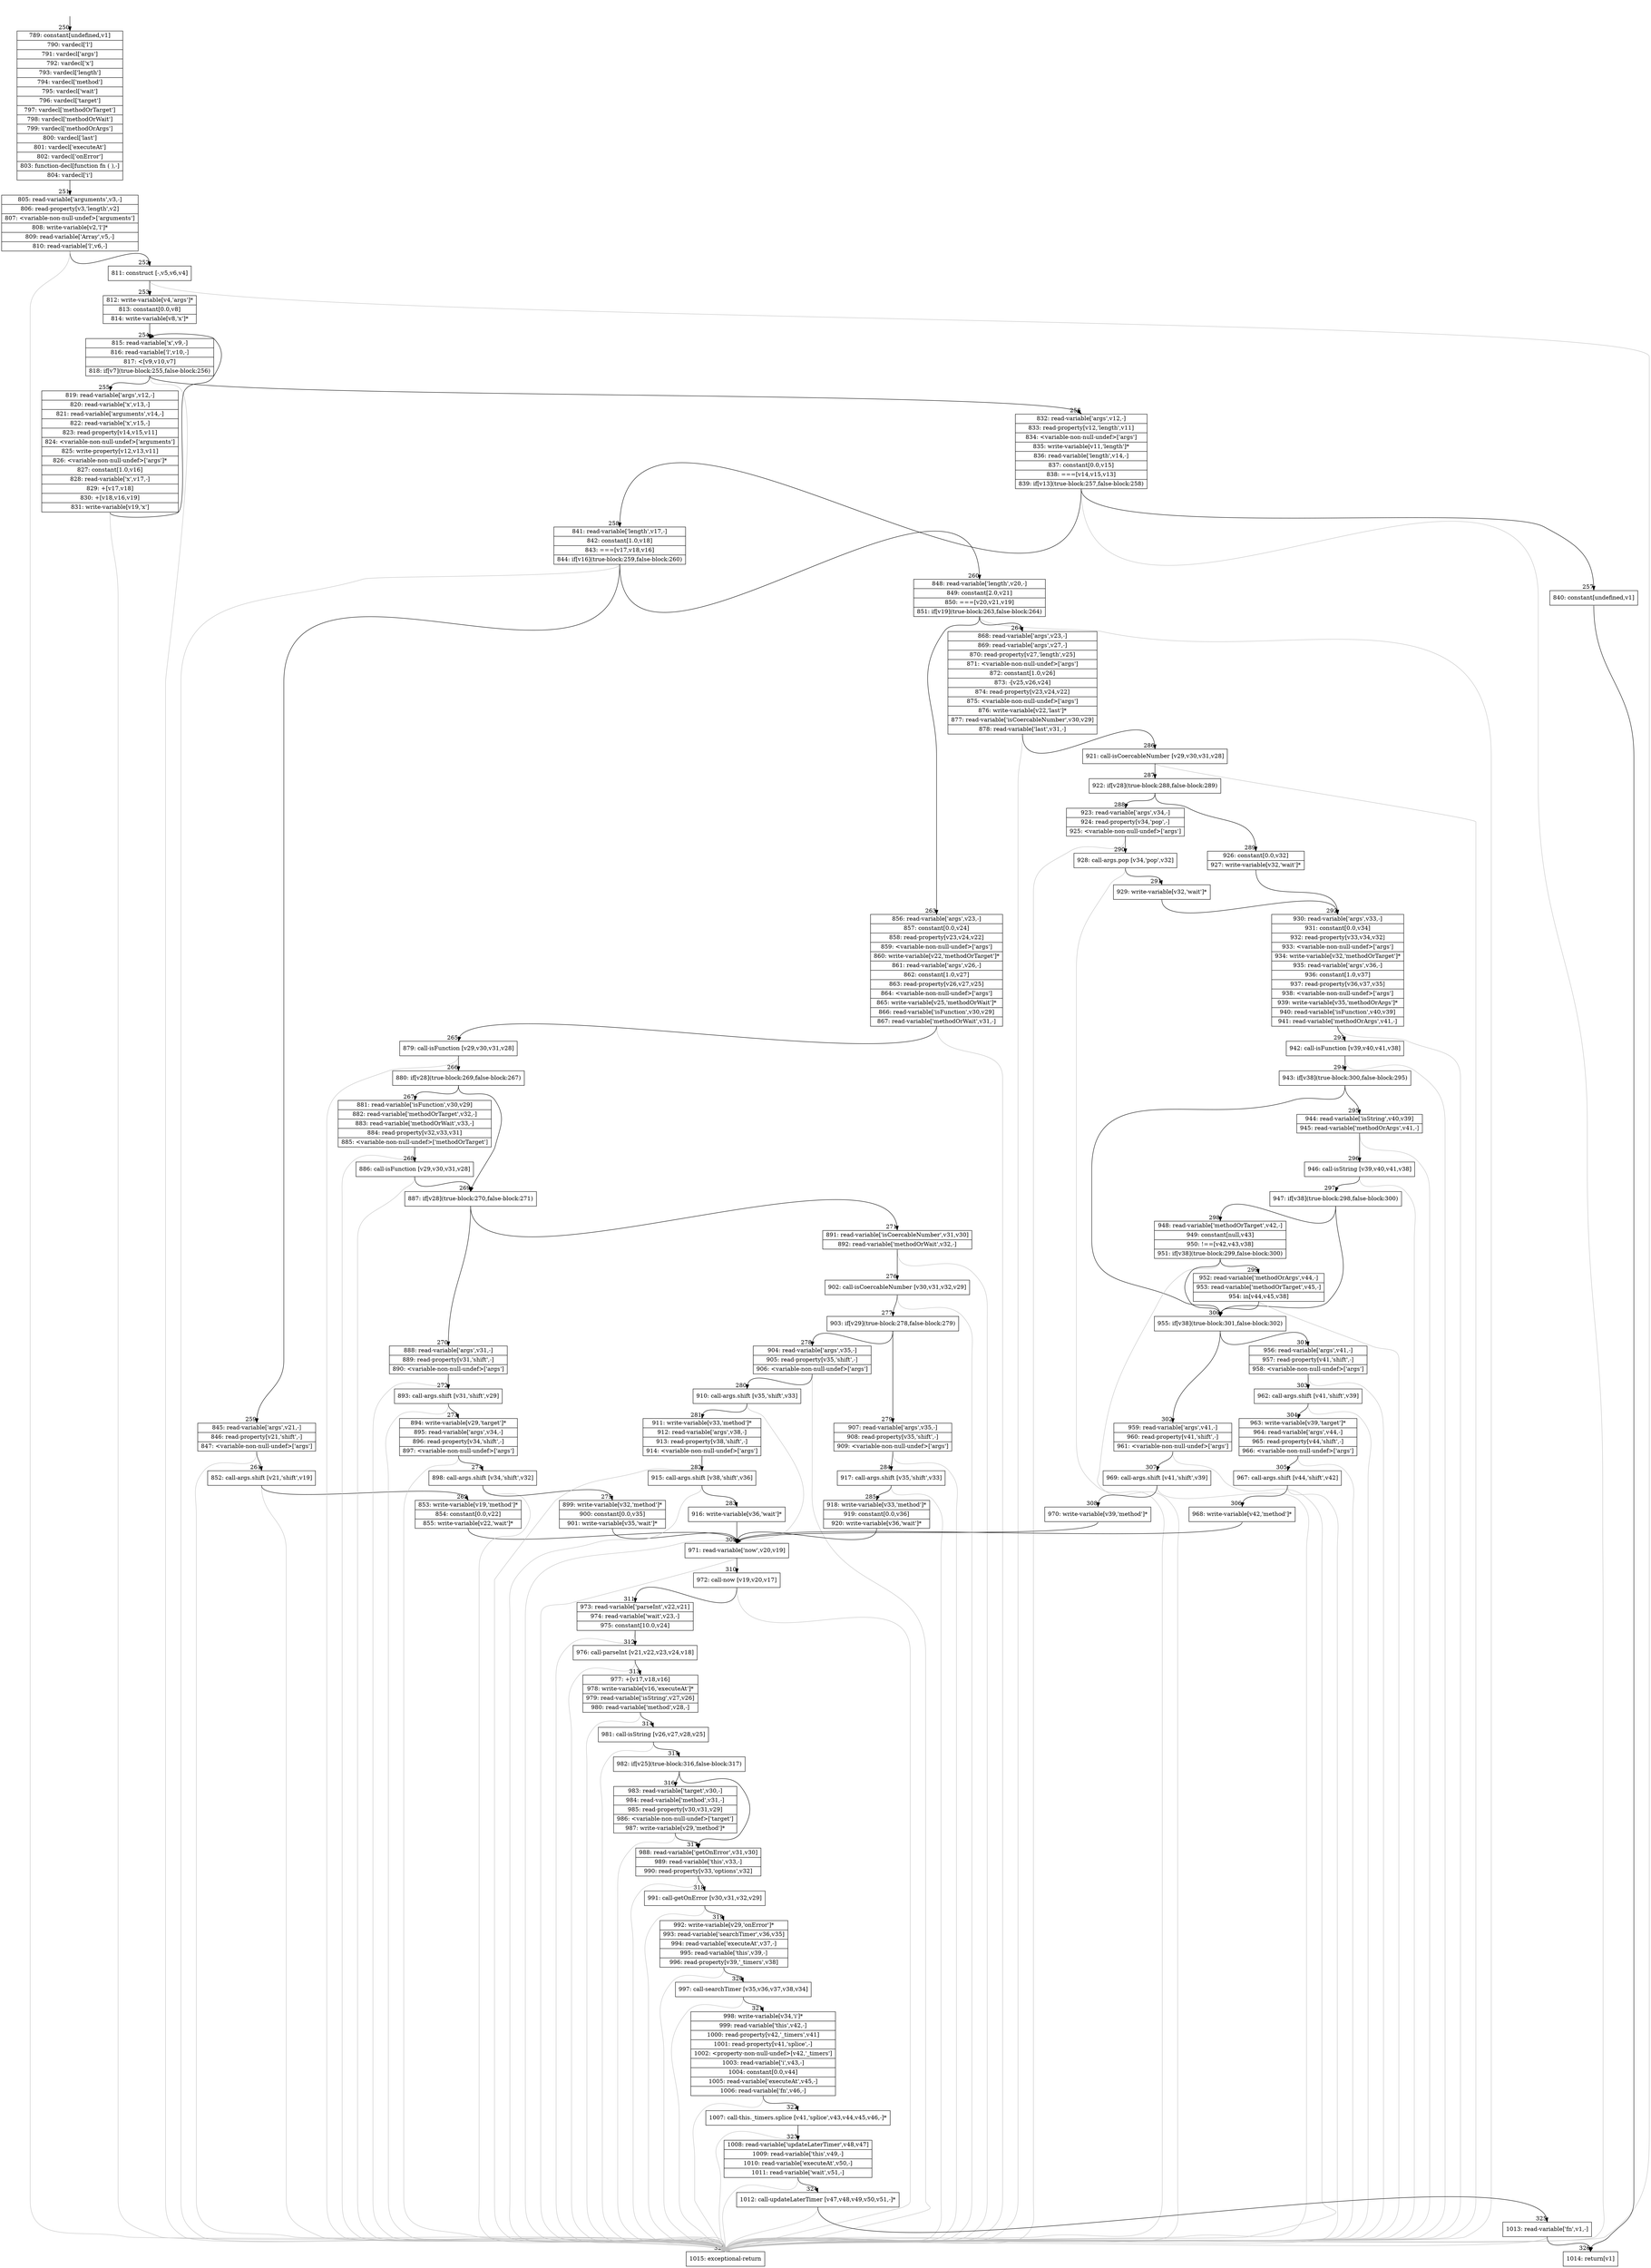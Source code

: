 digraph {
rankdir="TD"
BB_entry15[shape=none,label=""];
BB_entry15 -> BB250 [tailport=s, headport=n, headlabel="    250"]
BB250 [shape=record label="{789: constant[undefined,v1]|790: vardecl['l']|791: vardecl['args']|792: vardecl['x']|793: vardecl['length']|794: vardecl['method']|795: vardecl['wait']|796: vardecl['target']|797: vardecl['methodOrTarget']|798: vardecl['methodOrWait']|799: vardecl['methodOrArgs']|800: vardecl['last']|801: vardecl['executeAt']|802: vardecl['onError']|803: function-decl[function fn ( ),-]|804: vardecl['i']}" ] 
BB250 -> BB251 [tailport=s, headport=n, headlabel="      251"]
BB251 [shape=record label="{805: read-variable['arguments',v3,-]|806: read-property[v3,'length',v2]|807: \<variable-non-null-undef\>['arguments']|808: write-variable[v2,'l']*|809: read-variable['Array',v5,-]|810: read-variable['l',v6,-]}" ] 
BB251 -> BB252 [tailport=s, headport=n, headlabel="      252"]
BB251 -> BB327 [tailport=s, headport=n, color=gray, headlabel="      327"]
BB252 [shape=record label="{811: construct [-,v5,v6,v4]}" ] 
BB252 -> BB253 [tailport=s, headport=n, headlabel="      253"]
BB252 -> BB327 [tailport=s, headport=n, color=gray]
BB253 [shape=record label="{812: write-variable[v4,'args']*|813: constant[0.0,v8]|814: write-variable[v8,'x']*}" ] 
BB253 -> BB254 [tailport=s, headport=n, headlabel="      254"]
BB254 [shape=record label="{815: read-variable['x',v9,-]|816: read-variable['l',v10,-]|817: \<[v9,v10,v7]|818: if[v7](true-block:255,false-block:256)}" ] 
BB254 -> BB255 [tailport=s, headport=n, headlabel="      255"]
BB254 -> BB256 [tailport=s, headport=n, headlabel="      256"]
BB254 -> BB327 [tailport=s, headport=n, color=gray]
BB255 [shape=record label="{819: read-variable['args',v12,-]|820: read-variable['x',v13,-]|821: read-variable['arguments',v14,-]|822: read-variable['x',v15,-]|823: read-property[v14,v15,v11]|824: \<variable-non-null-undef\>['arguments']|825: write-property[v12,v13,v11]|826: \<variable-non-null-undef\>['args']*|827: constant[1.0,v16]|828: read-variable['x',v17,-]|829: +[v17,v18]|830: +[v18,v16,v19]|831: write-variable[v19,'x']}" ] 
BB255 -> BB254 [tailport=s, headport=n]
BB255 -> BB327 [tailport=s, headport=n, color=gray]
BB256 [shape=record label="{832: read-variable['args',v12,-]|833: read-property[v12,'length',v11]|834: \<variable-non-null-undef\>['args']|835: write-variable[v11,'length']*|836: read-variable['length',v14,-]|837: constant[0.0,v15]|838: ===[v14,v15,v13]|839: if[v13](true-block:257,false-block:258)}" ] 
BB256 -> BB257 [tailport=s, headport=n, headlabel="      257"]
BB256 -> BB258 [tailport=s, headport=n, headlabel="      258"]
BB256 -> BB327 [tailport=s, headport=n, color=gray]
BB257 [shape=record label="{840: constant[undefined,v1]}" ] 
BB257 -> BB326 [tailport=s, headport=n, headlabel="      326"]
BB258 [shape=record label="{841: read-variable['length',v17,-]|842: constant[1.0,v18]|843: ===[v17,v18,v16]|844: if[v16](true-block:259,false-block:260)}" ] 
BB258 -> BB259 [tailport=s, headport=n, headlabel="      259"]
BB258 -> BB260 [tailport=s, headport=n, headlabel="      260"]
BB258 -> BB327 [tailport=s, headport=n, color=gray]
BB259 [shape=record label="{845: read-variable['args',v21,-]|846: read-property[v21,'shift',-]|847: \<variable-non-null-undef\>['args']}" ] 
BB259 -> BB261 [tailport=s, headport=n, headlabel="      261"]
BB259 -> BB327 [tailport=s, headport=n, color=gray]
BB260 [shape=record label="{848: read-variable['length',v20,-]|849: constant[2.0,v21]|850: ===[v20,v21,v19]|851: if[v19](true-block:263,false-block:264)}" ] 
BB260 -> BB263 [tailport=s, headport=n, headlabel="      263"]
BB260 -> BB264 [tailport=s, headport=n, headlabel="      264"]
BB260 -> BB327 [tailport=s, headport=n, color=gray]
BB261 [shape=record label="{852: call-args.shift [v21,'shift',v19]}" ] 
BB261 -> BB262 [tailport=s, headport=n, headlabel="      262"]
BB261 -> BB327 [tailport=s, headport=n, color=gray]
BB262 [shape=record label="{853: write-variable[v19,'method']*|854: constant[0.0,v22]|855: write-variable[v22,'wait']*}" ] 
BB262 -> BB309 [tailport=s, headport=n, headlabel="      309"]
BB263 [shape=record label="{856: read-variable['args',v23,-]|857: constant[0.0,v24]|858: read-property[v23,v24,v22]|859: \<variable-non-null-undef\>['args']|860: write-variable[v22,'methodOrTarget']*|861: read-variable['args',v26,-]|862: constant[1.0,v27]|863: read-property[v26,v27,v25]|864: \<variable-non-null-undef\>['args']|865: write-variable[v25,'methodOrWait']*|866: read-variable['isFunction',v30,v29]|867: read-variable['methodOrWait',v31,-]}" ] 
BB263 -> BB265 [tailport=s, headport=n, headlabel="      265"]
BB263 -> BB327 [tailport=s, headport=n, color=gray]
BB264 [shape=record label="{868: read-variable['args',v23,-]|869: read-variable['args',v27,-]|870: read-property[v27,'length',v25]|871: \<variable-non-null-undef\>['args']|872: constant[1.0,v26]|873: -[v25,v26,v24]|874: read-property[v23,v24,v22]|875: \<variable-non-null-undef\>['args']|876: write-variable[v22,'last']*|877: read-variable['isCoercableNumber',v30,v29]|878: read-variable['last',v31,-]}" ] 
BB264 -> BB286 [tailport=s, headport=n, headlabel="      286"]
BB264 -> BB327 [tailport=s, headport=n, color=gray]
BB265 [shape=record label="{879: call-isFunction [v29,v30,v31,v28]}" ] 
BB265 -> BB266 [tailport=s, headport=n, headlabel="      266"]
BB265 -> BB327 [tailport=s, headport=n, color=gray]
BB266 [shape=record label="{880: if[v28](true-block:269,false-block:267)}" ] 
BB266 -> BB269 [tailport=s, headport=n, headlabel="      269"]
BB266 -> BB267 [tailport=s, headport=n, headlabel="      267"]
BB267 [shape=record label="{881: read-variable['isFunction',v30,v29]|882: read-variable['methodOrTarget',v32,-]|883: read-variable['methodOrWait',v33,-]|884: read-property[v32,v33,v31]|885: \<variable-non-null-undef\>['methodOrTarget']}" ] 
BB267 -> BB268 [tailport=s, headport=n, headlabel="      268"]
BB267 -> BB327 [tailport=s, headport=n, color=gray]
BB268 [shape=record label="{886: call-isFunction [v29,v30,v31,v28]}" ] 
BB268 -> BB269 [tailport=s, headport=n]
BB268 -> BB327 [tailport=s, headport=n, color=gray]
BB269 [shape=record label="{887: if[v28](true-block:270,false-block:271)}" ] 
BB269 -> BB270 [tailport=s, headport=n, headlabel="      270"]
BB269 -> BB271 [tailport=s, headport=n, headlabel="      271"]
BB270 [shape=record label="{888: read-variable['args',v31,-]|889: read-property[v31,'shift',-]|890: \<variable-non-null-undef\>['args']}" ] 
BB270 -> BB272 [tailport=s, headport=n, headlabel="      272"]
BB270 -> BB327 [tailport=s, headport=n, color=gray]
BB271 [shape=record label="{891: read-variable['isCoercableNumber',v31,v30]|892: read-variable['methodOrWait',v32,-]}" ] 
BB271 -> BB276 [tailport=s, headport=n, headlabel="      276"]
BB271 -> BB327 [tailport=s, headport=n, color=gray]
BB272 [shape=record label="{893: call-args.shift [v31,'shift',v29]}" ] 
BB272 -> BB273 [tailport=s, headport=n, headlabel="      273"]
BB272 -> BB327 [tailport=s, headport=n, color=gray]
BB273 [shape=record label="{894: write-variable[v29,'target']*|895: read-variable['args',v34,-]|896: read-property[v34,'shift',-]|897: \<variable-non-null-undef\>['args']}" ] 
BB273 -> BB274 [tailport=s, headport=n, headlabel="      274"]
BB273 -> BB327 [tailport=s, headport=n, color=gray]
BB274 [shape=record label="{898: call-args.shift [v34,'shift',v32]}" ] 
BB274 -> BB275 [tailport=s, headport=n, headlabel="      275"]
BB274 -> BB327 [tailport=s, headport=n, color=gray]
BB275 [shape=record label="{899: write-variable[v32,'method']*|900: constant[0.0,v35]|901: write-variable[v35,'wait']*}" ] 
BB275 -> BB309 [tailport=s, headport=n]
BB276 [shape=record label="{902: call-isCoercableNumber [v30,v31,v32,v29]}" ] 
BB276 -> BB277 [tailport=s, headport=n, headlabel="      277"]
BB276 -> BB327 [tailport=s, headport=n, color=gray]
BB277 [shape=record label="{903: if[v29](true-block:278,false-block:279)}" ] 
BB277 -> BB278 [tailport=s, headport=n, headlabel="      278"]
BB277 -> BB279 [tailport=s, headport=n, headlabel="      279"]
BB278 [shape=record label="{904: read-variable['args',v35,-]|905: read-property[v35,'shift',-]|906: \<variable-non-null-undef\>['args']}" ] 
BB278 -> BB280 [tailport=s, headport=n, headlabel="      280"]
BB278 -> BB327 [tailport=s, headport=n, color=gray]
BB279 [shape=record label="{907: read-variable['args',v35,-]|908: read-property[v35,'shift',-]|909: \<variable-non-null-undef\>['args']}" ] 
BB279 -> BB284 [tailport=s, headport=n, headlabel="      284"]
BB279 -> BB327 [tailport=s, headport=n, color=gray]
BB280 [shape=record label="{910: call-args.shift [v35,'shift',v33]}" ] 
BB280 -> BB281 [tailport=s, headport=n, headlabel="      281"]
BB280 -> BB327 [tailport=s, headport=n, color=gray]
BB281 [shape=record label="{911: write-variable[v33,'method']*|912: read-variable['args',v38,-]|913: read-property[v38,'shift',-]|914: \<variable-non-null-undef\>['args']}" ] 
BB281 -> BB282 [tailport=s, headport=n, headlabel="      282"]
BB281 -> BB327 [tailport=s, headport=n, color=gray]
BB282 [shape=record label="{915: call-args.shift [v38,'shift',v36]}" ] 
BB282 -> BB283 [tailport=s, headport=n, headlabel="      283"]
BB282 -> BB327 [tailport=s, headport=n, color=gray]
BB283 [shape=record label="{916: write-variable[v36,'wait']*}" ] 
BB283 -> BB309 [tailport=s, headport=n]
BB284 [shape=record label="{917: call-args.shift [v35,'shift',v33]}" ] 
BB284 -> BB285 [tailport=s, headport=n, headlabel="      285"]
BB284 -> BB327 [tailport=s, headport=n, color=gray]
BB285 [shape=record label="{918: write-variable[v33,'method']*|919: constant[0.0,v36]|920: write-variable[v36,'wait']*}" ] 
BB285 -> BB309 [tailport=s, headport=n]
BB286 [shape=record label="{921: call-isCoercableNumber [v29,v30,v31,v28]}" ] 
BB286 -> BB287 [tailport=s, headport=n, headlabel="      287"]
BB286 -> BB327 [tailport=s, headport=n, color=gray]
BB287 [shape=record label="{922: if[v28](true-block:288,false-block:289)}" ] 
BB287 -> BB288 [tailport=s, headport=n, headlabel="      288"]
BB287 -> BB289 [tailport=s, headport=n, headlabel="      289"]
BB288 [shape=record label="{923: read-variable['args',v34,-]|924: read-property[v34,'pop',-]|925: \<variable-non-null-undef\>['args']}" ] 
BB288 -> BB290 [tailport=s, headport=n, headlabel="      290"]
BB288 -> BB327 [tailport=s, headport=n, color=gray]
BB289 [shape=record label="{926: constant[0.0,v32]|927: write-variable[v32,'wait']*}" ] 
BB289 -> BB292 [tailport=s, headport=n, headlabel="      292"]
BB290 [shape=record label="{928: call-args.pop [v34,'pop',v32]}" ] 
BB290 -> BB291 [tailport=s, headport=n, headlabel="      291"]
BB290 -> BB327 [tailport=s, headport=n, color=gray]
BB291 [shape=record label="{929: write-variable[v32,'wait']*}" ] 
BB291 -> BB292 [tailport=s, headport=n]
BB292 [shape=record label="{930: read-variable['args',v33,-]|931: constant[0.0,v34]|932: read-property[v33,v34,v32]|933: \<variable-non-null-undef\>['args']|934: write-variable[v32,'methodOrTarget']*|935: read-variable['args',v36,-]|936: constant[1.0,v37]|937: read-property[v36,v37,v35]|938: \<variable-non-null-undef\>['args']|939: write-variable[v35,'methodOrArgs']*|940: read-variable['isFunction',v40,v39]|941: read-variable['methodOrArgs',v41,-]}" ] 
BB292 -> BB293 [tailport=s, headport=n, headlabel="      293"]
BB292 -> BB327 [tailport=s, headport=n, color=gray]
BB293 [shape=record label="{942: call-isFunction [v39,v40,v41,v38]}" ] 
BB293 -> BB294 [tailport=s, headport=n, headlabel="      294"]
BB293 -> BB327 [tailport=s, headport=n, color=gray]
BB294 [shape=record label="{943: if[v38](true-block:300,false-block:295)}" ] 
BB294 -> BB300 [tailport=s, headport=n, headlabel="      300"]
BB294 -> BB295 [tailport=s, headport=n, headlabel="      295"]
BB295 [shape=record label="{944: read-variable['isString',v40,v39]|945: read-variable['methodOrArgs',v41,-]}" ] 
BB295 -> BB296 [tailport=s, headport=n, headlabel="      296"]
BB295 -> BB327 [tailport=s, headport=n, color=gray]
BB296 [shape=record label="{946: call-isString [v39,v40,v41,v38]}" ] 
BB296 -> BB297 [tailport=s, headport=n, headlabel="      297"]
BB296 -> BB327 [tailport=s, headport=n, color=gray]
BB297 [shape=record label="{947: if[v38](true-block:298,false-block:300)}" ] 
BB297 -> BB300 [tailport=s, headport=n]
BB297 -> BB298 [tailport=s, headport=n, headlabel="      298"]
BB298 [shape=record label="{948: read-variable['methodOrTarget',v42,-]|949: constant[null,v43]|950: !==[v42,v43,v38]|951: if[v38](true-block:299,false-block:300)}" ] 
BB298 -> BB300 [tailport=s, headport=n]
BB298 -> BB299 [tailport=s, headport=n, headlabel="      299"]
BB298 -> BB327 [tailport=s, headport=n, color=gray]
BB299 [shape=record label="{952: read-variable['methodOrArgs',v44,-]|953: read-variable['methodOrTarget',v45,-]|954: in[v44,v45,v38]}" ] 
BB299 -> BB300 [tailport=s, headport=n]
BB299 -> BB327 [tailport=s, headport=n, color=gray]
BB300 [shape=record label="{955: if[v38](true-block:301,false-block:302)}" ] 
BB300 -> BB301 [tailport=s, headport=n, headlabel="      301"]
BB300 -> BB302 [tailport=s, headport=n, headlabel="      302"]
BB301 [shape=record label="{956: read-variable['args',v41,-]|957: read-property[v41,'shift',-]|958: \<variable-non-null-undef\>['args']}" ] 
BB301 -> BB303 [tailport=s, headport=n, headlabel="      303"]
BB301 -> BB327 [tailport=s, headport=n, color=gray]
BB302 [shape=record label="{959: read-variable['args',v41,-]|960: read-property[v41,'shift',-]|961: \<variable-non-null-undef\>['args']}" ] 
BB302 -> BB307 [tailport=s, headport=n, headlabel="      307"]
BB302 -> BB327 [tailport=s, headport=n, color=gray]
BB303 [shape=record label="{962: call-args.shift [v41,'shift',v39]}" ] 
BB303 -> BB304 [tailport=s, headport=n, headlabel="      304"]
BB303 -> BB327 [tailport=s, headport=n, color=gray]
BB304 [shape=record label="{963: write-variable[v39,'target']*|964: read-variable['args',v44,-]|965: read-property[v44,'shift',-]|966: \<variable-non-null-undef\>['args']}" ] 
BB304 -> BB305 [tailport=s, headport=n, headlabel="      305"]
BB304 -> BB327 [tailport=s, headport=n, color=gray]
BB305 [shape=record label="{967: call-args.shift [v44,'shift',v42]}" ] 
BB305 -> BB306 [tailport=s, headport=n, headlabel="      306"]
BB305 -> BB327 [tailport=s, headport=n, color=gray]
BB306 [shape=record label="{968: write-variable[v42,'method']*}" ] 
BB306 -> BB309 [tailport=s, headport=n]
BB307 [shape=record label="{969: call-args.shift [v41,'shift',v39]}" ] 
BB307 -> BB308 [tailport=s, headport=n, headlabel="      308"]
BB307 -> BB327 [tailport=s, headport=n, color=gray]
BB308 [shape=record label="{970: write-variable[v39,'method']*}" ] 
BB308 -> BB309 [tailport=s, headport=n]
BB309 [shape=record label="{971: read-variable['now',v20,v19]}" ] 
BB309 -> BB310 [tailport=s, headport=n, headlabel="      310"]
BB309 -> BB327 [tailport=s, headport=n, color=gray]
BB310 [shape=record label="{972: call-now [v19,v20,v17]}" ] 
BB310 -> BB311 [tailport=s, headport=n, headlabel="      311"]
BB310 -> BB327 [tailport=s, headport=n, color=gray]
BB311 [shape=record label="{973: read-variable['parseInt',v22,v21]|974: read-variable['wait',v23,-]|975: constant[10.0,v24]}" ] 
BB311 -> BB312 [tailport=s, headport=n, headlabel="      312"]
BB311 -> BB327 [tailport=s, headport=n, color=gray]
BB312 [shape=record label="{976: call-parseInt [v21,v22,v23,v24,v18]}" ] 
BB312 -> BB313 [tailport=s, headport=n, headlabel="      313"]
BB312 -> BB327 [tailport=s, headport=n, color=gray]
BB313 [shape=record label="{977: +[v17,v18,v16]|978: write-variable[v16,'executeAt']*|979: read-variable['isString',v27,v26]|980: read-variable['method',v28,-]}" ] 
BB313 -> BB314 [tailport=s, headport=n, headlabel="      314"]
BB313 -> BB327 [tailport=s, headport=n, color=gray]
BB314 [shape=record label="{981: call-isString [v26,v27,v28,v25]}" ] 
BB314 -> BB315 [tailport=s, headport=n, headlabel="      315"]
BB314 -> BB327 [tailport=s, headport=n, color=gray]
BB315 [shape=record label="{982: if[v25](true-block:316,false-block:317)}" ] 
BB315 -> BB316 [tailport=s, headport=n, headlabel="      316"]
BB315 -> BB317 [tailport=s, headport=n, headlabel="      317"]
BB316 [shape=record label="{983: read-variable['target',v30,-]|984: read-variable['method',v31,-]|985: read-property[v30,v31,v29]|986: \<variable-non-null-undef\>['target']|987: write-variable[v29,'method']*}" ] 
BB316 -> BB317 [tailport=s, headport=n]
BB316 -> BB327 [tailport=s, headport=n, color=gray]
BB317 [shape=record label="{988: read-variable['getOnError',v31,v30]|989: read-variable['this',v33,-]|990: read-property[v33,'options',v32]}" ] 
BB317 -> BB318 [tailport=s, headport=n, headlabel="      318"]
BB317 -> BB327 [tailport=s, headport=n, color=gray]
BB318 [shape=record label="{991: call-getOnError [v30,v31,v32,v29]}" ] 
BB318 -> BB319 [tailport=s, headport=n, headlabel="      319"]
BB318 -> BB327 [tailport=s, headport=n, color=gray]
BB319 [shape=record label="{992: write-variable[v29,'onError']*|993: read-variable['searchTimer',v36,v35]|994: read-variable['executeAt',v37,-]|995: read-variable['this',v39,-]|996: read-property[v39,'_timers',v38]}" ] 
BB319 -> BB320 [tailport=s, headport=n, headlabel="      320"]
BB319 -> BB327 [tailport=s, headport=n, color=gray]
BB320 [shape=record label="{997: call-searchTimer [v35,v36,v37,v38,v34]}" ] 
BB320 -> BB321 [tailport=s, headport=n, headlabel="      321"]
BB320 -> BB327 [tailport=s, headport=n, color=gray]
BB321 [shape=record label="{998: write-variable[v34,'i']*|999: read-variable['this',v42,-]|1000: read-property[v42,'_timers',v41]|1001: read-property[v41,'splice',-]|1002: \<property-non-null-undef\>[v42,'_timers']|1003: read-variable['i',v43,-]|1004: constant[0.0,v44]|1005: read-variable['executeAt',v45,-]|1006: read-variable['fn',v46,-]}" ] 
BB321 -> BB322 [tailport=s, headport=n, headlabel="      322"]
BB321 -> BB327 [tailport=s, headport=n, color=gray]
BB322 [shape=record label="{1007: call-this._timers.splice [v41,'splice',v43,v44,v45,v46,-]*}" ] 
BB322 -> BB323 [tailport=s, headport=n, headlabel="      323"]
BB322 -> BB327 [tailport=s, headport=n, color=gray]
BB323 [shape=record label="{1008: read-variable['updateLaterTimer',v48,v47]|1009: read-variable['this',v49,-]|1010: read-variable['executeAt',v50,-]|1011: read-variable['wait',v51,-]}" ] 
BB323 -> BB324 [tailport=s, headport=n, headlabel="      324"]
BB323 -> BB327 [tailport=s, headport=n, color=gray]
BB324 [shape=record label="{1012: call-updateLaterTimer [v47,v48,v49,v50,v51,-]*}" ] 
BB324 -> BB325 [tailport=s, headport=n, headlabel="      325"]
BB324 -> BB327 [tailport=s, headport=n, color=gray]
BB325 [shape=record label="{1013: read-variable['fn',v1,-]}" ] 
BB325 -> BB326 [tailport=s, headport=n]
BB325 -> BB327 [tailport=s, headport=n, color=gray]
BB326 [shape=record label="{1014: return[v1]}" ] 
BB327 [shape=record label="{1015: exceptional-return}" ] 
//#$~ 364
}
